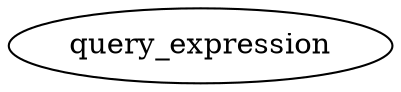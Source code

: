 digraph {
  query_expression
    [URL="https://github.com/Crary-Systems/tree-sitter-tsql/blob/main/grammar.js#L208-L211"]
}
